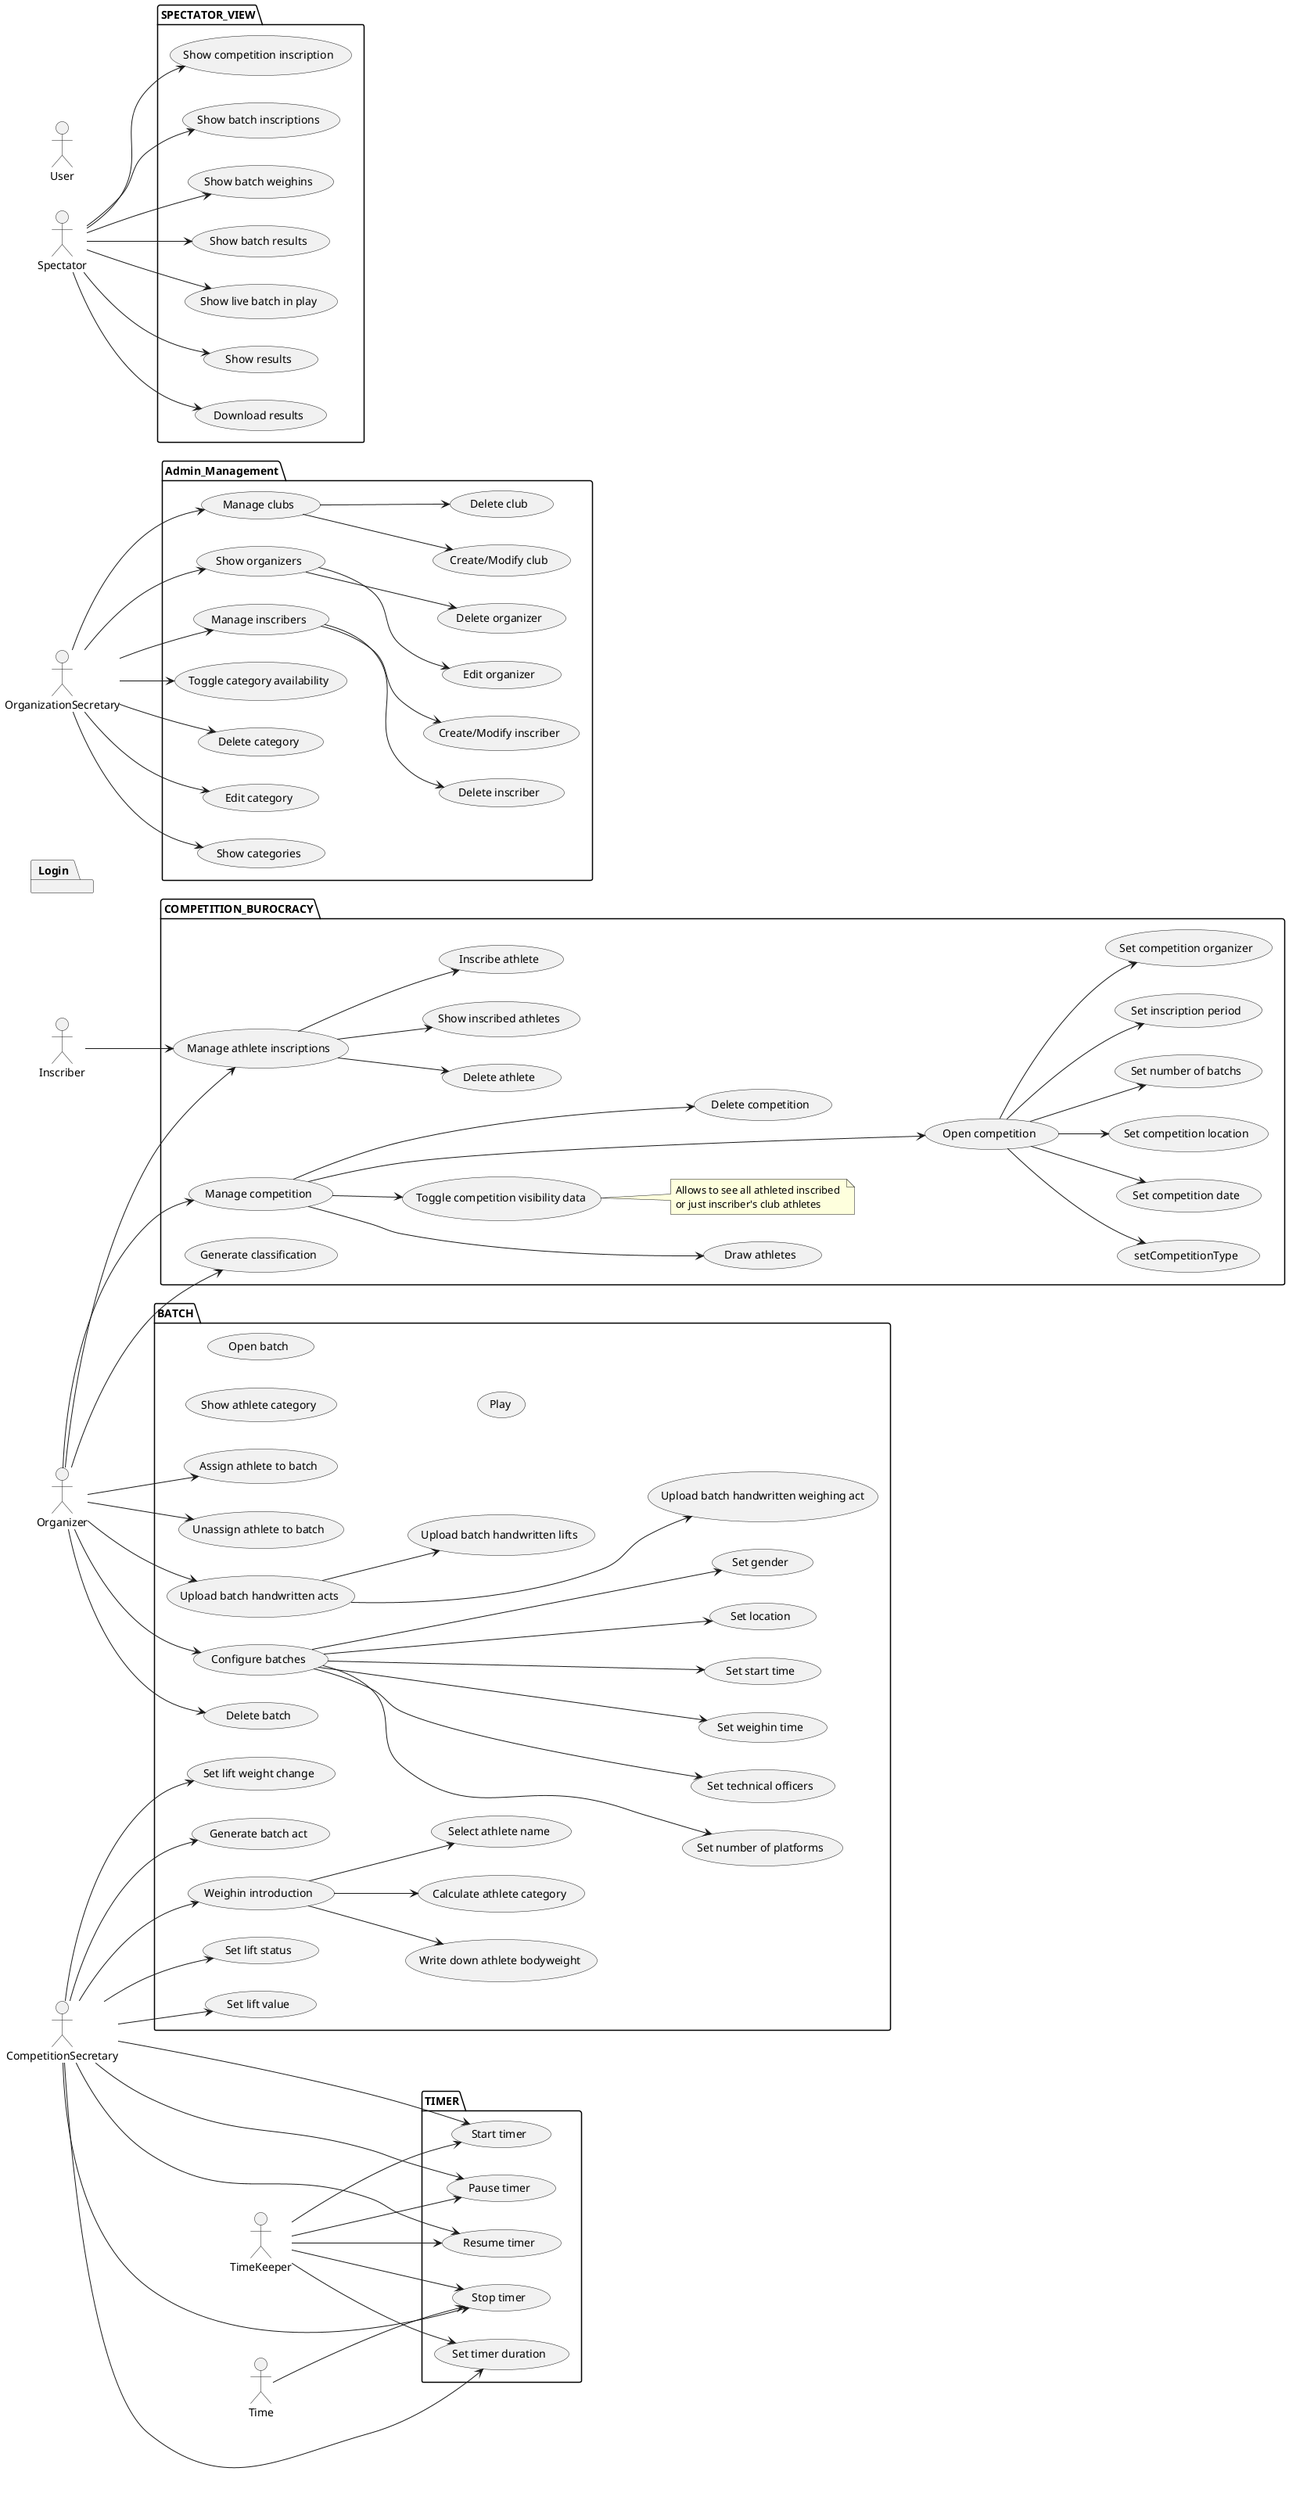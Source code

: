 @startuml
left to right direction

actor Organizer as Organizer
actor Inscriber as Inscriber
actor OrganizationSecretary as OrganizationSecretary
actor Time as Time
actor TimeKeeper as TimeKeeper
actor Spectator as Spectator
actor CompetitionSecretary as CompetitionSecretary
actor User

package Login {
}


package Admin_Management {
  usecase "Create/Modify club" as createClub
  usecase "Delete club" as deleteClub
  usecase "Manage clubs" as manageClubs

  usecase "Edit organizer" as createOrganizer
  usecase "Delete organizer" as deleteOrganizer
  usecase "Show organizers" as manageOrganizers

  usecase "Delete inscriber" as deleteInscriber
  usecase "Create/Modify inscriber" as createInscriber
  usecase "Manage inscribers" as manageInscribers
' falta el caso de uso visualizar TODO
  usecase "Toggle category availability" as toggleCategory
  usecase "Delete category" as deleteCategory
  usecase "Edit category" as createCategory
  usecase "Show categories" as manageCategories
}

manageClubs --> createClub
manageClubs --> deleteClub
OrganizationSecretary --> manageClubs

manageOrganizers --> deleteOrganizer
manageOrganizers --> createOrganizer
OrganizationSecretary --> manageOrganizers

manageInscribers --> deleteInscriber
manageInscribers --> createInscriber
OrganizationSecretary --> manageInscribers

OrganizationSecretary --> deleteCategory
OrganizationSecretary --> createCategory
OrganizationSecretary --> toggleCategory
OrganizationSecretary --> manageCategories

package COMPETITION_BUROCRACY {
  usecase "Open competition" as createCompetition
  ' Time lanza CerrarCompeticion
  usecase "Delete competition" as deleteCompetition
  usecase "Manage competition" as manageCompetition


  usecase "Draw athletes" as drawAthletes
  usecase "setCompetitionType" as setCompetitionType
  usecase "Set competition date" as setCompetitionDate
  usecase "Set competition location" as setCompetitionLocation
  usecase "Set number of batchs" as setNumberOfBatchs
  usecase "Set inscription period" as setInscriptionPeriod
  usecase "Set competition organizer" as setOrganizer
  usecase "Toggle competition visibility data" as toggle
  note right of toggle : Allows to see all athleted inscribed \nor just inscriber's club athletes

  usecase "Inscribe athlete" as inscribeAthlete
  usecase "Delete athlete" as uninscribeAthlete
  usecase "Show inscribed athletes" as showInscribedAthletes
  usecase "Generate classification" as generateClassification
  usecase "Manage athlete inscriptions" as manageAthleteInscriptions

  createCompetition --> setCompetitionDate
  createCompetition --> setInscriptionPeriod
  createCompetition --> setCompetitionLocation
  createCompetition --> setNumberOfBatchs
  createCompetition --> setCompetitionType
  createCompetition --> setOrganizer

  manageCompetition --> toggle
  manageCompetition ---> drawAthletes
  manageCompetition ---> deleteCompetition
  manageCompetition ----> createCompetition

  manageAthleteInscriptions --> inscribeAthlete
  manageAthleteInscriptions --> uninscribeAthlete
  manageAthleteInscriptions --> showInscribedAthletes
}

Organizer --> manageAthleteInscriptions
Inscriber --> manageAthleteInscriptions
Organizer --> manageCompetition
Organizer --> generateClassification

package BATCH {
  usecase "Configure batches" as createBatch
  'TODO quitar las flechas y set tecniacl officers etc etc lo llevas a un diagrama de estados
  'TODO meter la configuración de los atletas en esta parte
  usecase "Delete batch" as deleteBatch
  usecase "Set weighin time" as setBatchWeightInDate
  usecase "Set start time" as setBatchStartTime
  usecase "Set location" as setBatchLocation
  usecase "Set gender" as setGender
  usecase "Set number of platforms" as platformNumber
  usecase "Set technical officers" as setTecnicalOfficers

  createBatch ---> setBatchLocation
  createBatch ---> platformNumber
  createBatch ---> setBatchWeightInDate
  createBatch ---> setBatchStartTime
  createBatch ---> setGender
  createBatch ---> setTecnicalOfficers

  usecase "Assign athlete to batch" as assignAthleteToBatch
  usecase "Unassign athlete to batch" as unassignedAthleteToBatch

  usecase "Weighin introduction" as weighToAct
  usecase "Show athlete category" as showAthleteCategory
  usecase "Select athlete name" as writeDownAthleteName
  usecase "Write down athlete bodyweight" as writeDownAthleteBodyWeight
  usecase "Calculate athlete category" as calculateAthleteCategory
  usecase "Set lift status" as setLiftStatus
  usecase "Set lift value" as setLiftValue
  'son acciones
  usecase "Set lift weight change" as setLiftWeightChange
  usecase "Generate batch act" as generateBatchAct
  usecase "Upload batch handwritten acts" as uploadActs
  usecase "Upload batch handwritten weighing act" as uploadWeightAct
  usecase "Upload batch handwritten lifts" as uploadPlays
  usecase "Open batch"
  usecase "Play"
  uploadActs ---> uploadWeightAct
  uploadActs --> uploadPlays

  weighToAct --> writeDownAthleteName
  weighToAct --> writeDownAthleteBodyWeight
  weighToAct --> calculateAthleteCategory
}

Organizer --> createBatch
Organizer --> assignAthleteToBatch
Organizer --> unassignedAthleteToBatch
Organizer --> deleteBatch
Organizer --> uploadActs
CompetitionSecretary --> weighToAct
CompetitionSecretary --> setLiftStatus
CompetitionSecretary --> setLiftValue
CompetitionSecretary --> generateBatchAct
CompetitionSecretary --> setLiftWeightChange

package TIMER {
  usecase "Start timer" as startTimer
  usecase "Pause timer" as pauseTimer
  usecase "Resume timer" as resumeTimer
  usecase "Set timer duration" as setTimerDuration
  usecase "Stop timer" as stopTimer
}

TimeKeeper --> startTimer
TimeKeeper --> pauseTimer
TimeKeeper --> resumeTimer
TimeKeeper --> stopTimer
TimeKeeper --> setTimerDuration
Time --> stopTimer

CompetitionSecretary ---> startTimer
CompetitionSecretary ---> pauseTimer
CompetitionSecretary ---> resumeTimer
CompetitionSecretary ---> stopTimer
CompetitionSecretary ---> setTimerDuration


package SPECTATOR_VIEW {
  usecase "Show competition inscription" as showCompetitionData
  usecase "Show batch inscriptions" as showBatchInscriptions
  usecase "Show batch weighins" as showBatchWeighins
  usecase "Show batch results" as showFinishedBatchsData
  usecase "Show live batch in play" as showLiveBatchInPlay
  usecase "Show results" as showResults
  usecase "Download results" as downloadResults
}
Spectator --> showCompetitionData
Spectator --> showBatchInscriptions
Spectator --> showBatchWeighins
Spectator --> showFinishedBatchsData
Spectator --> showLiveBatchInPlay
Spectator --> showResults
Spectator --> downloadResults

'secretario ponerle como herencia de timekeerper y quitar las relaciones com time
@enduml
